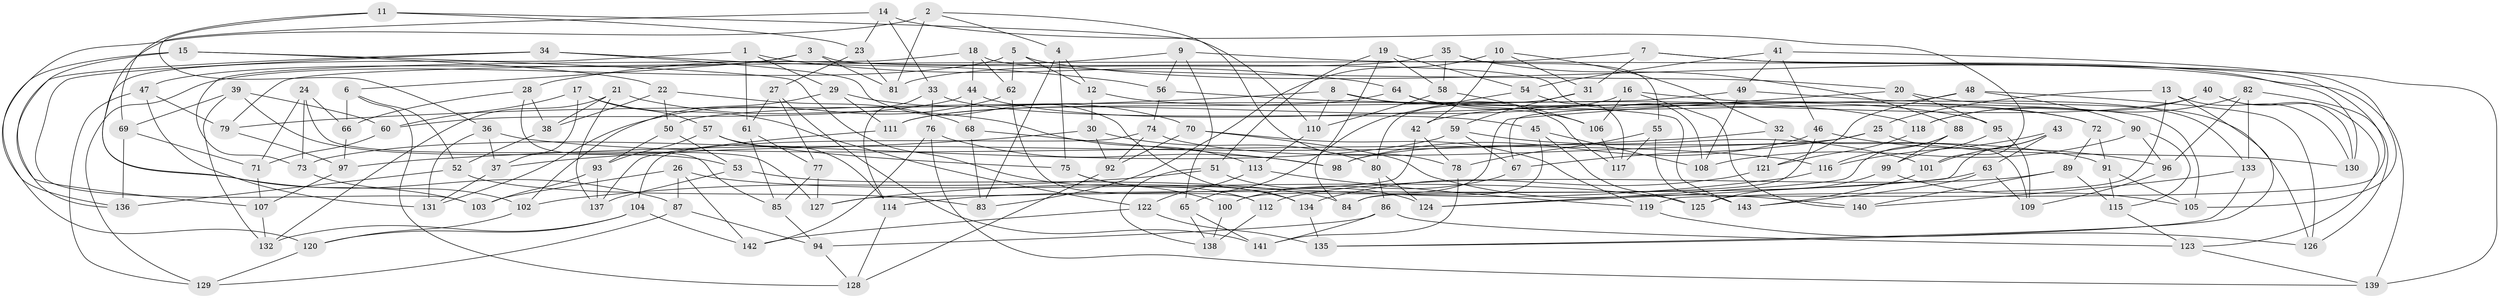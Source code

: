 // coarse degree distribution, {3: 0.07142857142857142, 4: 0.38095238095238093, 6: 0.16666666666666666, 7: 0.07142857142857142, 5: 0.11904761904761904, 8: 0.047619047619047616, 13: 0.023809523809523808, 10: 0.023809523809523808, 2: 0.023809523809523808, 15: 0.023809523809523808, 18: 0.023809523809523808, 11: 0.023809523809523808}
// Generated by graph-tools (version 1.1) at 2025/01/03/04/25 22:01:36]
// undirected, 143 vertices, 286 edges
graph export_dot {
graph [start="1"]
  node [color=gray90,style=filled];
  1;
  2;
  3;
  4;
  5;
  6;
  7;
  8;
  9;
  10;
  11;
  12;
  13;
  14;
  15;
  16;
  17;
  18;
  19;
  20;
  21;
  22;
  23;
  24;
  25;
  26;
  27;
  28;
  29;
  30;
  31;
  32;
  33;
  34;
  35;
  36;
  37;
  38;
  39;
  40;
  41;
  42;
  43;
  44;
  45;
  46;
  47;
  48;
  49;
  50;
  51;
  52;
  53;
  54;
  55;
  56;
  57;
  58;
  59;
  60;
  61;
  62;
  63;
  64;
  65;
  66;
  67;
  68;
  69;
  70;
  71;
  72;
  73;
  74;
  75;
  76;
  77;
  78;
  79;
  80;
  81;
  82;
  83;
  84;
  85;
  86;
  87;
  88;
  89;
  90;
  91;
  92;
  93;
  94;
  95;
  96;
  97;
  98;
  99;
  100;
  101;
  102;
  103;
  104;
  105;
  106;
  107;
  108;
  109;
  110;
  111;
  112;
  113;
  114;
  115;
  116;
  117;
  118;
  119;
  120;
  121;
  122;
  123;
  124;
  125;
  126;
  127;
  128;
  129;
  130;
  131;
  132;
  133;
  134;
  135;
  136;
  137;
  138;
  139;
  140;
  141;
  142;
  143;
  1 -- 61;
  1 -- 103;
  1 -- 29;
  1 -- 64;
  2 -- 136;
  2 -- 78;
  2 -- 4;
  2 -- 81;
  3 -- 6;
  3 -- 108;
  3 -- 47;
  3 -- 81;
  4 -- 83;
  4 -- 75;
  4 -- 12;
  5 -- 62;
  5 -- 139;
  5 -- 129;
  5 -- 12;
  6 -- 66;
  6 -- 52;
  6 -- 128;
  7 -- 79;
  7 -- 31;
  7 -- 119;
  7 -- 130;
  8 -- 72;
  8 -- 79;
  8 -- 110;
  8 -- 117;
  9 -- 28;
  9 -- 139;
  9 -- 65;
  9 -- 56;
  10 -- 83;
  10 -- 42;
  10 -- 32;
  10 -- 31;
  11 -- 69;
  11 -- 36;
  11 -- 110;
  11 -- 23;
  12 -- 30;
  12 -- 118;
  13 -- 125;
  13 -- 130;
  13 -- 135;
  13 -- 25;
  14 -- 101;
  14 -- 23;
  14 -- 87;
  14 -- 33;
  15 -- 107;
  15 -- 120;
  15 -- 22;
  15 -- 100;
  16 -- 111;
  16 -- 140;
  16 -- 106;
  16 -- 105;
  17 -- 57;
  17 -- 37;
  17 -- 60;
  17 -- 122;
  18 -- 20;
  18 -- 62;
  18 -- 73;
  18 -- 44;
  19 -- 84;
  19 -- 54;
  19 -- 58;
  19 -- 51;
  20 -- 95;
  20 -- 126;
  20 -- 100;
  21 -- 132;
  21 -- 137;
  21 -- 113;
  21 -- 38;
  22 -- 38;
  22 -- 68;
  22 -- 50;
  23 -- 27;
  23 -- 81;
  24 -- 127;
  24 -- 66;
  24 -- 71;
  24 -- 73;
  25 -- 67;
  25 -- 98;
  25 -- 130;
  26 -- 142;
  26 -- 87;
  26 -- 125;
  26 -- 103;
  27 -- 77;
  27 -- 141;
  27 -- 61;
  28 -- 66;
  28 -- 85;
  28 -- 38;
  29 -- 111;
  29 -- 102;
  29 -- 70;
  30 -- 92;
  30 -- 37;
  30 -- 80;
  31 -- 59;
  31 -- 80;
  32 -- 109;
  32 -- 121;
  32 -- 97;
  33 -- 45;
  33 -- 76;
  33 -- 114;
  34 -- 56;
  34 -- 134;
  34 -- 103;
  34 -- 136;
  35 -- 55;
  35 -- 58;
  35 -- 88;
  35 -- 81;
  36 -- 37;
  36 -- 131;
  36 -- 116;
  37 -- 131;
  38 -- 52;
  39 -- 60;
  39 -- 69;
  39 -- 132;
  39 -- 53;
  40 -- 42;
  40 -- 130;
  40 -- 123;
  40 -- 118;
  41 -- 54;
  41 -- 49;
  41 -- 46;
  41 -- 105;
  42 -- 78;
  42 -- 127;
  43 -- 124;
  43 -- 63;
  43 -- 116;
  43 -- 101;
  44 -- 95;
  44 -- 68;
  44 -- 60;
  45 -- 108;
  45 -- 84;
  45 -- 125;
  46 -- 96;
  46 -- 84;
  46 -- 98;
  47 -- 79;
  47 -- 131;
  47 -- 129;
  48 -- 126;
  48 -- 67;
  48 -- 121;
  48 -- 90;
  49 -- 108;
  49 -- 133;
  49 -- 50;
  50 -- 53;
  50 -- 93;
  51 -- 102;
  51 -- 124;
  51 -- 138;
  52 -- 136;
  52 -- 83;
  53 -- 137;
  53 -- 84;
  54 -- 117;
  54 -- 65;
  55 -- 117;
  55 -- 143;
  55 -- 78;
  56 -- 74;
  56 -- 143;
  57 -- 75;
  57 -- 114;
  57 -- 93;
  58 -- 106;
  58 -- 110;
  59 -- 73;
  59 -- 101;
  59 -- 67;
  60 -- 71;
  61 -- 85;
  61 -- 77;
  62 -- 131;
  62 -- 112;
  63 -- 109;
  63 -- 114;
  63 -- 143;
  64 -- 106;
  64 -- 72;
  64 -- 111;
  65 -- 141;
  65 -- 138;
  66 -- 97;
  67 -- 100;
  68 -- 98;
  68 -- 83;
  69 -- 136;
  69 -- 71;
  70 -- 140;
  70 -- 119;
  70 -- 92;
  71 -- 107;
  72 -- 91;
  72 -- 89;
  73 -- 102;
  74 -- 92;
  74 -- 91;
  74 -- 104;
  75 -- 112;
  75 -- 134;
  76 -- 98;
  76 -- 142;
  76 -- 139;
  77 -- 127;
  77 -- 85;
  78 -- 141;
  79 -- 97;
  80 -- 124;
  80 -- 86;
  82 -- 96;
  82 -- 118;
  82 -- 126;
  82 -- 133;
  85 -- 94;
  86 -- 94;
  86 -- 123;
  86 -- 141;
  87 -- 94;
  87 -- 129;
  88 -- 116;
  88 -- 124;
  88 -- 99;
  89 -- 115;
  89 -- 112;
  89 -- 140;
  90 -- 96;
  90 -- 108;
  90 -- 115;
  91 -- 105;
  91 -- 115;
  92 -- 128;
  93 -- 103;
  93 -- 137;
  94 -- 128;
  95 -- 109;
  95 -- 99;
  96 -- 109;
  97 -- 107;
  99 -- 125;
  99 -- 105;
  100 -- 138;
  101 -- 143;
  102 -- 120;
  104 -- 120;
  104 -- 142;
  104 -- 132;
  106 -- 117;
  107 -- 132;
  110 -- 113;
  111 -- 137;
  112 -- 138;
  113 -- 122;
  113 -- 119;
  114 -- 128;
  115 -- 123;
  116 -- 127;
  118 -- 121;
  119 -- 126;
  120 -- 129;
  121 -- 134;
  122 -- 142;
  122 -- 135;
  123 -- 139;
  133 -- 140;
  133 -- 135;
  134 -- 135;
}
